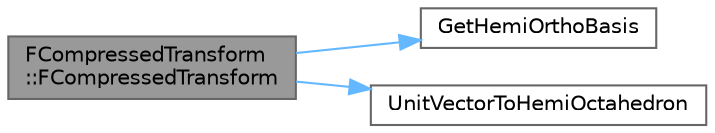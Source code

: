 digraph "FCompressedTransform::FCompressedTransform"
{
 // INTERACTIVE_SVG=YES
 // LATEX_PDF_SIZE
  bgcolor="transparent";
  edge [fontname=Helvetica,fontsize=10,labelfontname=Helvetica,labelfontsize=10];
  node [fontname=Helvetica,fontsize=10,shape=box,height=0.2,width=0.4];
  rankdir="LR";
  Node1 [id="Node000001",label="FCompressedTransform\l::FCompressedTransform",height=0.2,width=0.4,color="gray40", fillcolor="grey60", style="filled", fontcolor="black",tooltip=" "];
  Node1 -> Node2 [id="edge1_Node000001_Node000002",color="steelblue1",style="solid",tooltip=" "];
  Node2 [id="Node000002",label="GetHemiOrthoBasis",height=0.2,width=0.4,color="grey40", fillcolor="white", style="filled",URL="$d7/d9f/RenderTransform_8h.html#aad609053608e64a9cea2ff7e54712374",tooltip=" "];
  Node1 -> Node3 [id="edge2_Node000001_Node000003",color="steelblue1",style="solid",tooltip=" "];
  Node3 [id="Node000003",label="UnitVectorToHemiOctahedron",height=0.2,width=0.4,color="grey40", fillcolor="white", style="filled",URL="$d7/d9f/RenderTransform_8h.html#acf2f80ae57db5110745037b250f3f919",tooltip=" "];
}
